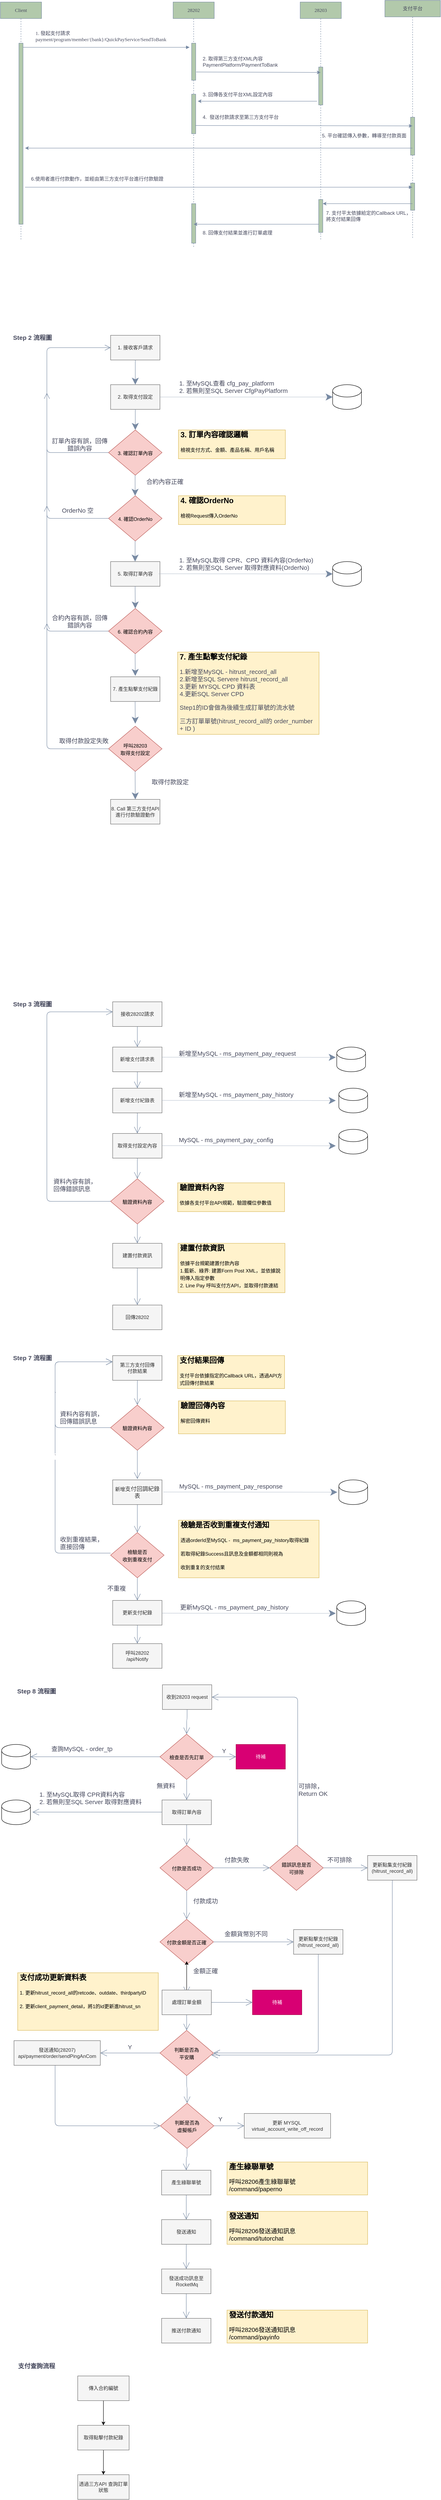 <mxfile version="20.2.7" type="device"><diagram name="Page-1" id="13e1069c-82ec-6db2-03f1-153e76fe0fe0"><mxGraphModel dx="1422" dy="762" grid="1" gridSize="10" guides="1" tooltips="1" connect="1" arrows="1" fold="1" page="1" pageScale="1" pageWidth="1169" pageHeight="827" math="0" shadow="0"><root><mxCell id="0"/><mxCell id="1" parent="0"/><mxCell id="7baba1c4bc27f4b0-2" value="28202" style="shape=umlLifeline;perimeter=lifelinePerimeter;whiteSpace=wrap;html=1;container=1;collapsible=0;recursiveResize=0;outlineConnect=0;rounded=0;shadow=0;comic=0;labelBackgroundColor=none;strokeWidth=1;fontFamily=Verdana;fontSize=12;align=center;fillColor=#B2C9AB;strokeColor=#788AA3;fontColor=#46495D;" parent="1" vertex="1"><mxGeometry x="467" y="70" width="100" height="596" as="geometry"/></mxCell><mxCell id="7baba1c4bc27f4b0-10" value="" style="html=1;points=[];perimeter=orthogonalPerimeter;rounded=0;shadow=0;comic=0;labelBackgroundColor=none;strokeWidth=1;fontFamily=Verdana;fontSize=12;align=center;fillColor=#B2C9AB;strokeColor=#788AA3;fontColor=#46495D;" parent="7baba1c4bc27f4b0-2" vertex="1"><mxGeometry x="45" y="100" width="10" height="90" as="geometry"/></mxCell><mxCell id="J6iVhQArOqbqRwW2A1_2-15" value="" style="html=1;points=[];perimeter=orthogonalPerimeter;rounded=0;shadow=0;comic=0;labelBackgroundColor=none;strokeWidth=1;fontFamily=Verdana;fontSize=12;align=center;fillColor=#B2C9AB;strokeColor=#788AA3;fontColor=#46495D;" parent="7baba1c4bc27f4b0-2" vertex="1"><mxGeometry x="45" y="224" width="10" height="96" as="geometry"/></mxCell><mxCell id="J6iVhQArOqbqRwW2A1_2-30" value="" style="html=1;points=[];perimeter=orthogonalPerimeter;rounded=0;shadow=0;comic=0;labelBackgroundColor=none;strokeWidth=1;fontFamily=Verdana;fontSize=12;align=center;fillColor=#B2C9AB;strokeColor=#788AA3;fontColor=#46495D;" parent="7baba1c4bc27f4b0-2" vertex="1"><mxGeometry x="45.0" y="490" width="10" height="96" as="geometry"/></mxCell><mxCell id="7baba1c4bc27f4b0-3" value="28203" style="shape=umlLifeline;perimeter=lifelinePerimeter;whiteSpace=wrap;html=1;container=1;collapsible=0;recursiveResize=0;outlineConnect=0;rounded=0;shadow=0;comic=0;labelBackgroundColor=none;strokeWidth=1;fontFamily=Verdana;fontSize=12;align=center;fillColor=#B2C9AB;strokeColor=#788AA3;fontColor=#46495D;" parent="1" vertex="1"><mxGeometry x="776.05" y="70" width="100" height="580" as="geometry"/></mxCell><mxCell id="7baba1c4bc27f4b0-13" value="" style="html=1;points=[];perimeter=orthogonalPerimeter;rounded=0;shadow=0;comic=0;labelBackgroundColor=none;strokeWidth=1;fontFamily=Verdana;fontSize=12;align=center;fillColor=#B2C9AB;strokeColor=#788AA3;fontColor=#46495D;" parent="7baba1c4bc27f4b0-3" vertex="1"><mxGeometry x="45" y="158" width="10" height="92" as="geometry"/></mxCell><mxCell id="J6iVhQArOqbqRwW2A1_2-28" value="" style="html=1;points=[];perimeter=orthogonalPerimeter;rounded=0;shadow=0;comic=0;labelBackgroundColor=none;strokeWidth=1;fontFamily=Verdana;fontSize=12;align=center;fillColor=#B2C9AB;strokeColor=#788AA3;fontColor=#46495D;" parent="7baba1c4bc27f4b0-3" vertex="1"><mxGeometry x="45" y="480" width="10" height="80" as="geometry"/></mxCell><mxCell id="7baba1c4bc27f4b0-4" value="支付平台" style="shape=umlLifeline;perimeter=lifelinePerimeter;whiteSpace=wrap;html=1;container=1;collapsible=0;recursiveResize=0;outlineConnect=0;rounded=0;shadow=0;comic=0;labelBackgroundColor=none;strokeWidth=1;fontFamily=Verdana;fontSize=12;align=center;fillColor=#B2C9AB;strokeColor=#788AA3;fontColor=#46495D;" parent="1" vertex="1"><mxGeometry x="982" y="66" width="135" height="580" as="geometry"/></mxCell><mxCell id="J6iVhQArOqbqRwW2A1_2-19" value="" style="html=1;points=[];perimeter=orthogonalPerimeter;rounded=0;shadow=0;comic=0;labelBackgroundColor=none;strokeWidth=1;fontFamily=Verdana;fontSize=12;align=center;fillColor=#B2C9AB;strokeColor=#788AA3;fontColor=#46495D;" parent="7baba1c4bc27f4b0-4" vertex="1"><mxGeometry x="62.5" y="284" width="10" height="92" as="geometry"/></mxCell><mxCell id="J6iVhQArOqbqRwW2A1_2-25" value="" style="html=1;points=[];perimeter=orthogonalPerimeter;rounded=0;shadow=0;comic=0;labelBackgroundColor=none;strokeWidth=1;fontFamily=Verdana;fontSize=12;align=center;fillColor=#B2C9AB;strokeColor=#788AA3;fontColor=#46495D;" parent="7baba1c4bc27f4b0-4" vertex="1"><mxGeometry x="62.5" y="444" width="10" height="66" as="geometry"/></mxCell><mxCell id="7baba1c4bc27f4b0-8" value="Client" style="shape=umlLifeline;perimeter=lifelinePerimeter;whiteSpace=wrap;html=1;container=1;collapsible=0;recursiveResize=0;outlineConnect=0;rounded=0;shadow=0;comic=0;labelBackgroundColor=none;strokeWidth=1;fontFamily=Verdana;fontSize=12;align=center;fillColor=#B2C9AB;strokeColor=#788AA3;fontColor=#46495D;" parent="1" vertex="1"><mxGeometry x="47" y="70" width="100" height="580" as="geometry"/></mxCell><mxCell id="7baba1c4bc27f4b0-9" value="" style="html=1;points=[];perimeter=orthogonalPerimeter;rounded=0;shadow=0;comic=0;labelBackgroundColor=none;strokeWidth=1;fontFamily=Verdana;fontSize=12;align=center;fillColor=#B2C9AB;strokeColor=#788AA3;fontColor=#46495D;" parent="7baba1c4bc27f4b0-8" vertex="1"><mxGeometry x="45" y="100" width="10" height="440" as="geometry"/></mxCell><mxCell id="7baba1c4bc27f4b0-11" value="&lt;div style=&quot;text-align: left;&quot;&gt;&lt;span style=&quot;background-color: initial;&quot;&gt;1. 發起支付請求&lt;/span&gt;&lt;/div&gt;payment/program/member/{bank}/QuickPayService/SendToBank" style="html=1;verticalAlign=bottom;endArrow=block;labelBackgroundColor=none;fontFamily=Verdana;fontSize=12;edgeStyle=elbowEdgeStyle;elbow=vertical;rounded=0;curved=1;strokeColor=#788AA3;fontColor=#46495D;" parent="1" source="7baba1c4bc27f4b0-9" edge="1"><mxGeometry x="-0.066" y="10" relative="1" as="geometry"><mxPoint x="267" y="190" as="sourcePoint"/><mxPoint x="507" y="180" as="targetPoint"/><Array as="points"><mxPoint x="287" y="180"/></Array><mxPoint as="offset"/></mxGeometry></mxCell><mxCell id="J6iVhQArOqbqRwW2A1_2-12" value="" style="endArrow=classic;html=1;rounded=0;curved=1;strokeColor=#788AA3;fontColor=#46495D;" parent="1" target="7baba1c4bc27f4b0-3" edge="1"><mxGeometry width="50" height="50" relative="1" as="geometry"><mxPoint x="523.447" y="240" as="sourcePoint"/><mxPoint x="800.53" y="218.68" as="targetPoint"/><Array as="points"><mxPoint x="627" y="241"/></Array></mxGeometry></mxCell><mxCell id="J6iVhQArOqbqRwW2A1_2-14" value="2. 取得第三方支付XML內容&lt;br&gt;PaymentPlatform/PaymentToBank" style="text;html=1;strokeColor=none;fillColor=none;align=left;verticalAlign=middle;whiteSpace=wrap;rounded=0;fontColor=#46495D;" parent="1" vertex="1"><mxGeometry x="537" y="200" width="270" height="30" as="geometry"/></mxCell><mxCell id="J6iVhQArOqbqRwW2A1_2-16" value="" style="endArrow=classic;html=1;rounded=0;curved=1;strokeColor=#788AA3;fontColor=#46495D;" parent="1" edge="1"><mxGeometry width="50" height="50" relative="1" as="geometry"><mxPoint x="817" y="311" as="sourcePoint"/><mxPoint x="527" y="311" as="targetPoint"/><Array as="points"><mxPoint x="667" y="311"/></Array></mxGeometry></mxCell><mxCell id="J6iVhQArOqbqRwW2A1_2-17" value="3. 回傳各支付平台XML設定內容" style="text;html=1;strokeColor=none;fillColor=none;align=left;verticalAlign=middle;whiteSpace=wrap;rounded=0;fontColor=#46495D;" parent="1" vertex="1"><mxGeometry x="537" y="280" width="270" height="30" as="geometry"/></mxCell><mxCell id="J6iVhQArOqbqRwW2A1_2-20" value="" style="endArrow=classic;html=1;rounded=0;curved=1;strokeColor=#788AA3;fontColor=#46495D;" parent="1" target="7baba1c4bc27f4b0-4" edge="1"><mxGeometry width="50" height="50" relative="1" as="geometry"><mxPoint x="520.947" y="370" as="sourcePoint"/><mxPoint x="823.05" y="371" as="targetPoint"/><Array as="points"><mxPoint x="624.5" y="371"/></Array></mxGeometry></mxCell><mxCell id="J6iVhQArOqbqRwW2A1_2-21" value="4.&amp;nbsp; 發送付款請求至第三方支付平台" style="text;html=1;strokeColor=none;fillColor=none;align=left;verticalAlign=middle;whiteSpace=wrap;rounded=0;fontColor=#46495D;" parent="1" vertex="1"><mxGeometry x="537" y="335" width="430" height="30" as="geometry"/></mxCell><mxCell id="J6iVhQArOqbqRwW2A1_2-22" value="" style="endArrow=classic;html=1;rounded=0;curved=1;strokeColor=#788AA3;fontColor=#46495D;" parent="1" source="7baba1c4bc27f4b0-4" edge="1"><mxGeometry width="50" height="50" relative="1" as="geometry"><mxPoint x="1066.05" y="425" as="sourcePoint"/><mxPoint x="107" y="425" as="targetPoint"/><Array as="points"><mxPoint x="916.05" y="425"/></Array></mxGeometry></mxCell><mxCell id="J6iVhQArOqbqRwW2A1_2-23" value="5. 平台確認傳入參數，轉導至付款頁面" style="text;html=1;strokeColor=none;fillColor=none;align=left;verticalAlign=middle;whiteSpace=wrap;rounded=0;fontColor=#46495D;" parent="1" vertex="1"><mxGeometry x="827" y="380" width="220" height="30" as="geometry"/></mxCell><mxCell id="J6iVhQArOqbqRwW2A1_2-24" value="&lt;div style=&quot;text-align: left;&quot;&gt;&lt;/div&gt;" style="html=1;verticalAlign=bottom;endArrow=block;labelBackgroundColor=none;fontFamily=Verdana;fontSize=12;edgeStyle=elbowEdgeStyle;elbow=vertical;rounded=0;curved=1;strokeColor=#788AA3;fontColor=#46495D;exitX=0;exitY=1.167;exitDx=0;exitDy=0;exitPerimeter=0;" parent="1" source="J6iVhQArOqbqRwW2A1_2-26" target="7baba1c4bc27f4b0-4" edge="1"><mxGeometry x="-0.549" y="20" relative="1" as="geometry"><mxPoint x="46" y="519.999" as="sourcePoint"/><mxPoint x="1070.55" y="520.105" as="targetPoint"/><mxPoint as="offset"/><Array as="points"><mxPoint x="107" y="520"/></Array></mxGeometry></mxCell><mxCell id="J6iVhQArOqbqRwW2A1_2-26" value="6.使用者進行付款動作，並經由第三方支付平台進行付款驗證" style="text;html=1;align=center;verticalAlign=middle;resizable=0;points=[];autosize=1;strokeColor=none;fillColor=none;rounded=0;fontColor=#46495D;" parent="1" vertex="1"><mxGeometry x="107" y="485" width="350" height="30" as="geometry"/></mxCell><mxCell id="J6iVhQArOqbqRwW2A1_2-27" value="" style="endArrow=classic;html=1;rounded=0;curved=1;strokeColor=#788AA3;fontColor=#46495D;" parent="1" source="7baba1c4bc27f4b0-4" target="J6iVhQArOqbqRwW2A1_2-28" edge="1"><mxGeometry width="50" height="50" relative="1" as="geometry"><mxPoint x="1066.05" y="560" as="sourcePoint"/><mxPoint x="776.05" y="560" as="targetPoint"/><Array as="points"><mxPoint x="916.05" y="560"/></Array></mxGeometry></mxCell><mxCell id="J6iVhQArOqbqRwW2A1_2-29" value="7. 支付平太依據給定的Callback URL，&lt;br&gt;將支付結果回傳" style="text;html=1;align=left;verticalAlign=middle;resizable=0;points=[];autosize=1;strokeColor=none;fillColor=none;rounded=0;fontColor=#46495D;" parent="1" vertex="1"><mxGeometry x="837.05" y="570" width="230" height="40" as="geometry"/></mxCell><mxCell id="J6iVhQArOqbqRwW2A1_2-31" value="" style="endArrow=classic;html=1;rounded=0;curved=1;strokeColor=#788AA3;fontColor=#46495D;" parent="1" source="J6iVhQArOqbqRwW2A1_2-28" target="7baba1c4bc27f4b0-2" edge="1"><mxGeometry width="50" height="50" relative="1" as="geometry"><mxPoint x="809.975" y="610" as="sourcePoint"/><mxPoint x="537.0" y="610" as="targetPoint"/><Array as="points"><mxPoint x="622" y="610"/></Array></mxGeometry></mxCell><mxCell id="J6iVhQArOqbqRwW2A1_2-32" value="8. 回傳支付結果並進行訂單處理" style="text;html=1;align=left;verticalAlign=middle;resizable=0;points=[];autosize=1;strokeColor=none;fillColor=none;rounded=0;fontColor=#46495D;" parent="1" vertex="1"><mxGeometry x="537" y="616" width="190" height="30" as="geometry"/></mxCell><mxCell id="J6iVhQArOqbqRwW2A1_2-33" value="1. 接收客戶請求" style="rounded=0;whiteSpace=wrap;html=1;fillColor=#f5f5f5;strokeColor=#666666;fontColor=#333333;" parent="1" vertex="1"><mxGeometry x="315" y="880" width="120" height="60" as="geometry"/></mxCell><mxCell id="J6iVhQArOqbqRwW2A1_2-34" value="&lt;font style=&quot;font-size: 15px;&quot;&gt;&lt;b&gt;Step 2 流程圖&lt;/b&gt;&lt;/font&gt;" style="text;html=1;strokeColor=none;fillColor=none;align=center;verticalAlign=middle;whiteSpace=wrap;rounded=0;fontColor=#46495D;" parent="1" vertex="1"><mxGeometry x="70" y="870" width="110" height="30" as="geometry"/></mxCell><mxCell id="J6iVhQArOqbqRwW2A1_2-37" value="2. 取得支付設定" style="rounded=0;whiteSpace=wrap;html=1;fillColor=#f5f5f5;strokeColor=#666666;fontColor=#333333;" parent="1" vertex="1"><mxGeometry x="315" y="1000" width="120" height="60" as="geometry"/></mxCell><mxCell id="J6iVhQArOqbqRwW2A1_2-38" value="" style="endArrow=classic;html=1;rounded=0;fontSize=15;fontColor=#46495D;startSize=14;endSize=14;strokeColor=#788AA3;fillColor=#B2C9AB;curved=1;exitX=0.5;exitY=1;exitDx=0;exitDy=0;entryX=0.5;entryY=0;entryDx=0;entryDy=0;" parent="1" source="J6iVhQArOqbqRwW2A1_2-33" target="J6iVhQArOqbqRwW2A1_2-37" edge="1"><mxGeometry width="50" height="50" relative="1" as="geometry"><mxPoint x="165" y="1000" as="sourcePoint"/><mxPoint x="215" y="950" as="targetPoint"/></mxGeometry></mxCell><mxCell id="J6iVhQArOqbqRwW2A1_2-39" value="" style="shape=cylinder3;whiteSpace=wrap;html=1;boundedLbl=1;backgroundOutline=1;size=15;fontSize=15;" parent="1" vertex="1"><mxGeometry x="855" y="1000" width="70" height="60" as="geometry"/></mxCell><mxCell id="J6iVhQArOqbqRwW2A1_2-40" value="" style="endArrow=classic;html=1;rounded=0;fontSize=15;fontColor=#46495D;startSize=14;endSize=14;strokeColor=#788AA3;fillColor=#B2C9AB;curved=1;exitX=1;exitY=0.5;exitDx=0;exitDy=0;dashed=1;dashPattern=1 1;entryX=0;entryY=0.5;entryDx=0;entryDy=0;entryPerimeter=0;" parent="1" source="J6iVhQArOqbqRwW2A1_2-37" target="J6iVhQArOqbqRwW2A1_2-39" edge="1"><mxGeometry width="50" height="50" relative="1" as="geometry"><mxPoint x="605" y="1070" as="sourcePoint"/><mxPoint x="545" y="1030" as="targetPoint"/></mxGeometry></mxCell><mxCell id="J6iVhQArOqbqRwW2A1_2-42" value="1. 至MySQL查看&amp;nbsp;cfg_pay_platform&lt;br&gt;2. 若無則至SQL Server&amp;nbsp;CfgPayPlatform" style="text;html=1;strokeColor=none;fillColor=none;align=left;verticalAlign=middle;whiteSpace=wrap;rounded=0;fontSize=15;fontColor=#46495D;" parent="1" vertex="1"><mxGeometry x="480" y="980" width="320" height="50" as="geometry"/></mxCell><mxCell id="J6iVhQArOqbqRwW2A1_2-45" value="" style="endArrow=classic;html=1;rounded=0;fontSize=15;fontColor=#46495D;startSize=14;endSize=14;strokeColor=#788AA3;fillColor=#B2C9AB;curved=1;entryX=0.5;entryY=0;entryDx=0;entryDy=0;exitX=0.5;exitY=1;exitDx=0;exitDy=0;" parent="1" source="J6iVhQArOqbqRwW2A1_2-37" target="J6iVhQArOqbqRwW2A1_2-46" edge="1"><mxGeometry width="50" height="50" relative="1" as="geometry"><mxPoint x="385" y="1070" as="sourcePoint"/><mxPoint x="378" y="1119" as="targetPoint"/></mxGeometry></mxCell><mxCell id="J6iVhQArOqbqRwW2A1_2-46" value="&lt;font style=&quot;font-size: 12px;&quot;&gt;3. 確認訂單內容&lt;/font&gt;" style="rhombus;whiteSpace=wrap;html=1;fontSize=15;strokeColor=#b85450;fillColor=#f8cecc;" parent="1" vertex="1"><mxGeometry x="310" y="1110" width="130" height="110" as="geometry"/></mxCell><mxCell id="J6iVhQArOqbqRwW2A1_2-53" value="" style="endArrow=open;endFill=1;endSize=12;html=1;rounded=1;fontSize=15;fontColor=#46495D;strokeColor=#788AA3;fillColor=#B2C9AB;exitX=0;exitY=0.5;exitDx=0;exitDy=0;entryX=0;entryY=0.5;entryDx=0;entryDy=0;" parent="1" source="J6iVhQArOqbqRwW2A1_2-46" target="J6iVhQArOqbqRwW2A1_2-33" edge="1"><mxGeometry width="160" relative="1" as="geometry"><mxPoint x="110" y="1150" as="sourcePoint"/><mxPoint x="270" y="1150" as="targetPoint"/><Array as="points"><mxPoint x="160" y="1165"/><mxPoint x="160" y="1030"/><mxPoint x="160" y="910"/></Array></mxGeometry></mxCell><mxCell id="J6iVhQArOqbqRwW2A1_2-54" value="訂單內容有誤，回傳錯誤內容" style="text;html=1;strokeColor=none;fillColor=none;align=center;verticalAlign=middle;whiteSpace=wrap;rounded=0;fontSize=15;fontColor=#46495D;" parent="1" vertex="1"><mxGeometry x="170" y="1130" width="140" height="30" as="geometry"/></mxCell><mxCell id="J6iVhQArOqbqRwW2A1_2-55" value="&lt;h1 style=&quot;font-size: 18px;&quot;&gt;&lt;font style=&quot;font-size: 18px;&quot;&gt;3. 訂單內容確認邏輯&lt;/font&gt;&lt;/h1&gt;&lt;p style=&quot;&quot;&gt;&lt;font style=&quot;font-size: 12px;&quot;&gt;檢視支付方式、金額、產品名稱、用戶名稱&lt;/font&gt;&lt;/p&gt;" style="text;html=1;strokeColor=#d6b656;fillColor=#fff2cc;spacing=5;spacingTop=-20;whiteSpace=wrap;overflow=hidden;rounded=0;fontSize=15;" parent="1" vertex="1"><mxGeometry x="480" y="1110" width="260" height="70" as="geometry"/></mxCell><mxCell id="J6iVhQArOqbqRwW2A1_2-56" value="" style="endArrow=classic;html=1;rounded=0;fontSize=15;fontColor=#46495D;startSize=14;endSize=14;strokeColor=#788AA3;fillColor=#B2C9AB;curved=1;entryX=0.5;entryY=0;entryDx=0;entryDy=0;exitX=0.5;exitY=1;exitDx=0;exitDy=0;" parent="1" edge="1"><mxGeometry width="50" height="50" relative="1" as="geometry"><mxPoint x="374.57" y="1220" as="sourcePoint"/><mxPoint x="374.57" y="1270" as="targetPoint"/></mxGeometry></mxCell><mxCell id="J6iVhQArOqbqRwW2A1_2-57" value="&lt;font style=&quot;font-size: 12px;&quot;&gt;4. 確認OrderNo&lt;br&gt;&lt;/font&gt;" style="rhombus;whiteSpace=wrap;html=1;fontSize=15;strokeColor=#b85450;fillColor=#f8cecc;" parent="1" vertex="1"><mxGeometry x="310" y="1270" width="130" height="110" as="geometry"/></mxCell><mxCell id="J6iVhQArOqbqRwW2A1_2-58" value="合約內容正確" style="text;html=1;strokeColor=none;fillColor=none;align=left;verticalAlign=middle;whiteSpace=wrap;rounded=0;fontSize=15;fontColor=#46495D;" parent="1" vertex="1"><mxGeometry x="400" y="1220" width="140" height="30" as="geometry"/></mxCell><mxCell id="J6iVhQArOqbqRwW2A1_2-59" value="" style="endArrow=open;endFill=1;endSize=12;html=1;rounded=1;fontSize=15;fontColor=#46495D;strokeColor=#788AA3;fillColor=#B2C9AB;exitX=0;exitY=0.5;exitDx=0;exitDy=0;" parent="1" source="J6iVhQArOqbqRwW2A1_2-57" edge="1"><mxGeometry width="160" relative="1" as="geometry"><mxPoint x="310" y="1325" as="sourcePoint"/><mxPoint x="160" y="1020" as="targetPoint"/><Array as="points"><mxPoint x="160" y="1325"/><mxPoint x="160" y="1190"/><mxPoint x="160" y="1070"/></Array></mxGeometry></mxCell><mxCell id="J6iVhQArOqbqRwW2A1_2-60" value="OrderNo 空" style="text;html=1;strokeColor=none;fillColor=none;align=center;verticalAlign=middle;whiteSpace=wrap;rounded=0;fontSize=15;fontColor=#46495D;" parent="1" vertex="1"><mxGeometry x="165" y="1290" width="140" height="30" as="geometry"/></mxCell><mxCell id="J6iVhQArOqbqRwW2A1_2-62" value="" style="endArrow=classic;html=1;rounded=0;fontSize=15;fontColor=#46495D;startSize=14;endSize=14;strokeColor=#788AA3;fillColor=#B2C9AB;curved=1;entryX=0.5;entryY=0;entryDx=0;entryDy=0;exitX=0.5;exitY=1;exitDx=0;exitDy=0;" parent="1" edge="1"><mxGeometry width="50" height="50" relative="1" as="geometry"><mxPoint x="374.57" y="1380" as="sourcePoint"/><mxPoint x="374.57" y="1430" as="targetPoint"/></mxGeometry></mxCell><mxCell id="J6iVhQArOqbqRwW2A1_2-63" value="&lt;h1 style=&quot;font-size: 18px;&quot;&gt;4. 確認OrderNo&lt;/h1&gt;&lt;p style=&quot;&quot;&gt;&lt;font style=&quot;font-size: 12px;&quot;&gt;檢視Request傳入OrderNo&lt;/font&gt;&lt;/p&gt;" style="text;html=1;strokeColor=#d6b656;fillColor=#fff2cc;spacing=5;spacingTop=-20;whiteSpace=wrap;overflow=hidden;rounded=0;fontSize=15;" parent="1" vertex="1"><mxGeometry x="480" y="1270" width="260" height="70" as="geometry"/></mxCell><mxCell id="J6iVhQArOqbqRwW2A1_2-64" value="5. 取得訂單內容" style="rounded=0;whiteSpace=wrap;html=1;fillColor=#f5f5f5;strokeColor=#666666;fontColor=#333333;" parent="1" vertex="1"><mxGeometry x="315" y="1430" width="120" height="60" as="geometry"/></mxCell><mxCell id="J6iVhQArOqbqRwW2A1_2-65" value="" style="endArrow=classic;html=1;rounded=0;fontSize=15;fontColor=#46495D;startSize=14;endSize=14;strokeColor=#788AA3;fillColor=#B2C9AB;curved=1;exitX=1;exitY=0.5;exitDx=0;exitDy=0;dashed=1;dashPattern=1 1;entryX=0;entryY=0.5;entryDx=0;entryDy=0;entryPerimeter=0;" parent="1" target="J6iVhQArOqbqRwW2A1_2-66" edge="1"><mxGeometry width="50" height="50" relative="1" as="geometry"><mxPoint x="432.48" y="1459.57" as="sourcePoint"/><mxPoint x="787.53" y="1459.57" as="targetPoint"/></mxGeometry></mxCell><mxCell id="J6iVhQArOqbqRwW2A1_2-66" value="" style="shape=cylinder3;whiteSpace=wrap;html=1;boundedLbl=1;backgroundOutline=1;size=15;fontSize=15;" parent="1" vertex="1"><mxGeometry x="855" y="1430" width="70" height="60" as="geometry"/></mxCell><mxCell id="J6iVhQArOqbqRwW2A1_2-67" value="1. 至MySQL取得 CPR、CPD 資料內容(OrderNo)&lt;br&gt;2. 若無則至SQL Server 取得對應資料(OrderNo)" style="text;html=1;strokeColor=none;fillColor=none;align=left;verticalAlign=middle;whiteSpace=wrap;rounded=0;fontSize=15;fontColor=#46495D;" parent="1" vertex="1"><mxGeometry x="480" y="1410" width="350" height="50" as="geometry"/></mxCell><mxCell id="J6iVhQArOqbqRwW2A1_2-68" value="&lt;font style=&quot;font-size: 12px;&quot;&gt;6. 確認合約內容&lt;/font&gt;" style="rhombus;whiteSpace=wrap;html=1;fontSize=15;strokeColor=#b85450;fillColor=#f8cecc;" parent="1" vertex="1"><mxGeometry x="310" y="1544" width="130" height="110" as="geometry"/></mxCell><mxCell id="J6iVhQArOqbqRwW2A1_2-69" value="" style="endArrow=classic;html=1;rounded=0;fontSize=15;fontColor=#46495D;startSize=14;endSize=14;strokeColor=#788AA3;fillColor=#B2C9AB;curved=1;entryX=0.5;entryY=0;entryDx=0;entryDy=0;exitX=0.5;exitY=1;exitDx=0;exitDy=0;" parent="1" target="J6iVhQArOqbqRwW2A1_2-68" edge="1"><mxGeometry width="50" height="50" relative="1" as="geometry"><mxPoint x="374.57" y="1490" as="sourcePoint"/><mxPoint x="374.57" y="1540" as="targetPoint"/></mxGeometry></mxCell><mxCell id="J6iVhQArOqbqRwW2A1_2-70" value="" style="endArrow=open;endFill=1;endSize=12;html=1;rounded=1;fontSize=15;fontColor=#46495D;strokeColor=#788AA3;fillColor=#B2C9AB;exitX=0;exitY=0.5;exitDx=0;exitDy=0;" parent="1" edge="1"><mxGeometry width="160" relative="1" as="geometry"><mxPoint x="310" y="1599" as="sourcePoint"/><mxPoint x="160" y="1294" as="targetPoint"/><Array as="points"><mxPoint x="160" y="1599"/><mxPoint x="160" y="1464"/><mxPoint x="160" y="1344"/></Array></mxGeometry></mxCell><mxCell id="J6iVhQArOqbqRwW2A1_2-71" value="合約內容有誤，回傳錯誤內容" style="text;html=1;strokeColor=none;fillColor=none;align=center;verticalAlign=middle;whiteSpace=wrap;rounded=0;fontSize=15;fontColor=#46495D;" parent="1" vertex="1"><mxGeometry x="170" y="1560" width="140" height="30" as="geometry"/></mxCell><mxCell id="J6iVhQArOqbqRwW2A1_2-72" value="&lt;h1 style=&quot;font-size: 18px;&quot;&gt;7. 產生點擊支付紀錄&lt;/h1&gt;&lt;p style=&quot;&quot;&gt;&lt;span style=&quot;color: rgb(70, 73, 93);&quot;&gt;1.新增至MySQL -&amp;nbsp;hitrust_record_all&lt;/span&gt;&lt;br style=&quot;color: rgb(70, 73, 93);&quot;&gt;&lt;span style=&quot;color: rgb(70, 73, 93);&quot;&gt;2.新增至SQL Servere&amp;nbsp;hitrust_record_all&lt;/span&gt;&lt;br style=&quot;color: rgb(70, 73, 93);&quot;&gt;&lt;span style=&quot;color: rgb(70, 73, 93);&quot;&gt;3.更新 MYSQL CPD 資料表&lt;/span&gt;&lt;br style=&quot;color: rgb(70, 73, 93);&quot;&gt;&lt;span style=&quot;color: rgb(70, 73, 93);&quot;&gt;4.更新SQL Server CPD&lt;/span&gt;&lt;br&gt;&lt;/p&gt;&lt;p style=&quot;&quot;&gt;&lt;span style=&quot;color: rgb(70, 73, 93);&quot;&gt;Step1的ID會做為後續生成訂單號的流水號&lt;/span&gt;&lt;/p&gt;&lt;p style=&quot;&quot;&gt;&lt;/p&gt;&lt;font color=&quot;#46495d&quot;&gt;三方訂單單號(hitrust_record_all的 order_number + ID )&lt;/font&gt;" style="text;html=1;strokeColor=#d6b656;fillColor=#fff2cc;spacing=5;spacingTop=-20;whiteSpace=wrap;overflow=hidden;rounded=0;fontSize=15;" parent="1" vertex="1"><mxGeometry x="477.98" y="1650" width="343.97" height="200" as="geometry"/></mxCell><mxCell id="J6iVhQArOqbqRwW2A1_2-73" value="" style="endArrow=classic;html=1;rounded=0;fontSize=15;fontColor=#46495D;startSize=14;endSize=14;strokeColor=#788AA3;fillColor=#B2C9AB;curved=1;entryX=0.5;entryY=0;entryDx=0;entryDy=0;exitX=0.5;exitY=1;exitDx=0;exitDy=0;" parent="1" edge="1"><mxGeometry width="50" height="50" relative="1" as="geometry"><mxPoint x="374.57" y="1654" as="sourcePoint"/><mxPoint x="375" y="1708" as="targetPoint"/></mxGeometry></mxCell><mxCell id="J6iVhQArOqbqRwW2A1_2-74" value="7. 產生點擊支付紀錄" style="rounded=0;whiteSpace=wrap;html=1;fillColor=#f5f5f5;strokeColor=#666666;fontColor=#333333;" parent="1" vertex="1"><mxGeometry x="315" y="1710" width="120" height="60" as="geometry"/></mxCell><mxCell id="J6iVhQArOqbqRwW2A1_2-82" value="&lt;span style=&quot;font-size: 12px;&quot;&gt;呼叫28203 &lt;br&gt;取得支付設定&lt;/span&gt;" style="rhombus;whiteSpace=wrap;html=1;fontSize=15;strokeColor=#b85450;fillColor=#f8cecc;" parent="1" vertex="1"><mxGeometry x="310" y="1830" width="130" height="110" as="geometry"/></mxCell><mxCell id="J6iVhQArOqbqRwW2A1_2-84" value="" style="endArrow=classic;html=1;rounded=0;fontSize=15;fontColor=#46495D;startSize=14;endSize=14;strokeColor=#788AA3;fillColor=#B2C9AB;curved=1;entryX=0.5;entryY=0;entryDx=0;entryDy=0;exitX=0.5;exitY=1;exitDx=0;exitDy=0;" parent="1" edge="1"><mxGeometry width="50" height="50" relative="1" as="geometry"><mxPoint x="374.57" y="1770" as="sourcePoint"/><mxPoint x="375" y="1824" as="targetPoint"/></mxGeometry></mxCell><mxCell id="J6iVhQArOqbqRwW2A1_2-85" value="" style="endArrow=open;endFill=1;endSize=12;html=1;rounded=1;fontSize=15;fontColor=#46495D;strokeColor=#788AA3;fillColor=#B2C9AB;exitX=0;exitY=0.5;exitDx=0;exitDy=0;" parent="1" edge="1"><mxGeometry width="160" relative="1" as="geometry"><mxPoint x="310" y="1885" as="sourcePoint"/><mxPoint x="160" y="1580" as="targetPoint"/><Array as="points"><mxPoint x="160" y="1885"/><mxPoint x="160" y="1750"/><mxPoint x="160" y="1630"/></Array></mxGeometry></mxCell><mxCell id="J6iVhQArOqbqRwW2A1_2-86" value="取得付款設定失敗" style="text;html=1;strokeColor=none;fillColor=none;align=center;verticalAlign=middle;whiteSpace=wrap;rounded=0;fontSize=15;fontColor=#46495D;" parent="1" vertex="1"><mxGeometry x="180" y="1850" width="140" height="30" as="geometry"/></mxCell><mxCell id="J6iVhQArOqbqRwW2A1_2-87" value="8. Call 第三方支付API&lt;br&gt;進行付款驗證動作" style="rounded=0;whiteSpace=wrap;html=1;fillColor=#f5f5f5;strokeColor=#666666;fontColor=#333333;" parent="1" vertex="1"><mxGeometry x="315" y="2008" width="120" height="60" as="geometry"/></mxCell><mxCell id="J6iVhQArOqbqRwW2A1_2-88" value="" style="endArrow=classic;html=1;rounded=0;fontSize=15;fontColor=#46495D;startSize=14;endSize=14;strokeColor=#788AA3;fillColor=#B2C9AB;curved=1;entryX=0.5;entryY=0;entryDx=0;entryDy=0;exitX=0.5;exitY=1;exitDx=0;exitDy=0;" parent="1" target="J6iVhQArOqbqRwW2A1_2-87" edge="1"><mxGeometry width="50" height="50" relative="1" as="geometry"><mxPoint x="374.57" y="1940" as="sourcePoint"/><mxPoint x="375" y="1994" as="targetPoint"/></mxGeometry></mxCell><mxCell id="J6iVhQArOqbqRwW2A1_2-89" value="取得付款設定" style="text;html=1;strokeColor=none;fillColor=none;align=center;verticalAlign=middle;whiteSpace=wrap;rounded=0;fontSize=15;fontColor=#46495D;" parent="1" vertex="1"><mxGeometry x="390" y="1950" width="140" height="30" as="geometry"/></mxCell><mxCell id="J6iVhQArOqbqRwW2A1_2-104" style="edgeStyle=orthogonalEdgeStyle;rounded=1;orthogonalLoop=1;jettySize=auto;html=1;entryX=0.5;entryY=0;entryDx=0;entryDy=0;fontSize=12;fontColor=#46495D;endArrow=open;startSize=14;endSize=14;strokeColor=#788AA3;fillColor=#B2C9AB;" parent="1" source="J6iVhQArOqbqRwW2A1_2-90" target="J6iVhQArOqbqRwW2A1_2-94" edge="1"><mxGeometry relative="1" as="geometry"/></mxCell><mxCell id="J6iVhQArOqbqRwW2A1_2-90" value="接收28202請求" style="rounded=0;whiteSpace=wrap;html=1;fillColor=#f5f5f5;strokeColor=#666666;fontColor=#333333;" parent="1" vertex="1"><mxGeometry x="320" y="2500" width="120" height="60" as="geometry"/></mxCell><mxCell id="J6iVhQArOqbqRwW2A1_2-91" value="&lt;font style=&quot;font-size: 15px;&quot;&gt;&lt;b&gt;Step 3 流程圖&lt;/b&gt;&lt;/font&gt;" style="text;html=1;strokeColor=none;fillColor=none;align=center;verticalAlign=middle;whiteSpace=wrap;rounded=0;fontColor=#46495D;" parent="1" vertex="1"><mxGeometry x="70" y="2490" width="110" height="30" as="geometry"/></mxCell><mxCell id="J6iVhQArOqbqRwW2A1_2-103" style="edgeStyle=orthogonalEdgeStyle;rounded=1;orthogonalLoop=1;jettySize=auto;html=1;exitX=0.5;exitY=1;exitDx=0;exitDy=0;entryX=0.5;entryY=0;entryDx=0;entryDy=0;fontSize=12;fontColor=#46495D;endArrow=open;startSize=14;endSize=14;strokeColor=#788AA3;fillColor=#B2C9AB;" parent="1" source="J6iVhQArOqbqRwW2A1_2-94" target="J6iVhQArOqbqRwW2A1_2-98" edge="1"><mxGeometry relative="1" as="geometry"/></mxCell><mxCell id="J6iVhQArOqbqRwW2A1_2-94" value="&lt;font style=&quot;font-size: 12px;&quot;&gt;新增&lt;span style=&quot;font-family: Arial, sans-serif; text-align: start; background-color: rgb(255, 255, 255);&quot;&gt;支付請求表&lt;/span&gt;&lt;/font&gt;" style="rounded=0;whiteSpace=wrap;html=1;fillColor=#f5f5f5;strokeColor=#666666;fontColor=#333333;" parent="1" vertex="1"><mxGeometry x="320" y="2610" width="120" height="60" as="geometry"/></mxCell><mxCell id="J6iVhQArOqbqRwW2A1_2-95" value="" style="endArrow=classic;html=1;rounded=0;fontSize=15;fontColor=#46495D;startSize=14;endSize=14;strokeColor=#788AA3;fillColor=#B2C9AB;curved=1;exitX=1;exitY=0.5;exitDx=0;exitDy=0;dashed=1;dashPattern=1 1;entryX=0;entryY=0.5;entryDx=0;entryDy=0;entryPerimeter=0;" parent="1" edge="1"><mxGeometry width="50" height="50" relative="1" as="geometry"><mxPoint x="440" y="2634.57" as="sourcePoint"/><mxPoint x="862.52" y="2635" as="targetPoint"/></mxGeometry></mxCell><mxCell id="J6iVhQArOqbqRwW2A1_2-96" value="" style="shape=cylinder3;whiteSpace=wrap;html=1;boundedLbl=1;backgroundOutline=1;size=15;fontSize=15;" parent="1" vertex="1"><mxGeometry x="865" y="2610" width="70" height="60" as="geometry"/></mxCell><mxCell id="J6iVhQArOqbqRwW2A1_2-97" value="新增至MySQL - ms_payment_pay_request" style="text;html=1;strokeColor=none;fillColor=none;align=left;verticalAlign=middle;whiteSpace=wrap;rounded=0;fontSize=15;fontColor=#46495D;" parent="1" vertex="1"><mxGeometry x="479.05" y="2610" width="350" height="30" as="geometry"/></mxCell><mxCell id="J6iVhQArOqbqRwW2A1_2-122" style="edgeStyle=orthogonalEdgeStyle;rounded=1;orthogonalLoop=1;jettySize=auto;html=1;entryX=0.5;entryY=0;entryDx=0;entryDy=0;fontSize=12;fontColor=#46495D;endArrow=open;startSize=14;endSize=14;strokeColor=#788AA3;fillColor=#B2C9AB;" parent="1" source="J6iVhQArOqbqRwW2A1_2-98" target="J6iVhQArOqbqRwW2A1_2-121" edge="1"><mxGeometry relative="1" as="geometry"/></mxCell><mxCell id="J6iVhQArOqbqRwW2A1_2-98" value="&lt;font style=&quot;font-size: 12px;&quot;&gt;新增&lt;span style=&quot;font-family: Arial, sans-serif; text-align: start; background-color: rgb(255, 255, 255);&quot;&gt;支付紀錄表&lt;/span&gt;&lt;/font&gt;" style="rounded=0;whiteSpace=wrap;html=1;fillColor=#f5f5f5;strokeColor=#666666;fontColor=#333333;" parent="1" vertex="1"><mxGeometry x="320" y="2710" width="120" height="60" as="geometry"/></mxCell><mxCell id="J6iVhQArOqbqRwW2A1_2-105" value="" style="endArrow=classic;html=1;rounded=0;fontSize=15;fontColor=#46495D;startSize=14;endSize=14;strokeColor=#788AA3;fillColor=#B2C9AB;curved=1;exitX=1;exitY=0.5;exitDx=0;exitDy=0;dashed=1;dashPattern=1 1;entryX=0;entryY=0.5;entryDx=0;entryDy=0;entryPerimeter=0;" parent="1" edge="1"><mxGeometry width="50" height="50" relative="1" as="geometry"><mxPoint x="440" y="2739.57" as="sourcePoint"/><mxPoint x="862.52" y="2740" as="targetPoint"/></mxGeometry></mxCell><mxCell id="J6iVhQArOqbqRwW2A1_2-106" value="" style="shape=cylinder3;whiteSpace=wrap;html=1;boundedLbl=1;backgroundOutline=1;size=15;fontSize=15;" parent="1" vertex="1"><mxGeometry x="870.05" y="2710" width="70" height="60" as="geometry"/></mxCell><mxCell id="J6iVhQArOqbqRwW2A1_2-107" value="新增至MySQL - ms_payment_pay_history" style="text;html=1;strokeColor=none;fillColor=none;align=left;verticalAlign=middle;whiteSpace=wrap;rounded=0;fontSize=15;fontColor=#46495D;" parent="1" vertex="1"><mxGeometry x="479.05" y="2710" width="350" height="30" as="geometry"/></mxCell><mxCell id="J6iVhQArOqbqRwW2A1_2-110" style="edgeStyle=orthogonalEdgeStyle;rounded=1;orthogonalLoop=1;jettySize=auto;html=1;exitX=0;exitY=0.5;exitDx=0;exitDy=0;entryX=0.003;entryY=0.407;entryDx=0;entryDy=0;entryPerimeter=0;fontSize=12;fontColor=#46495D;endArrow=open;startSize=14;endSize=14;strokeColor=#788AA3;fillColor=#B2C9AB;" parent="1" source="J6iVhQArOqbqRwW2A1_2-108" target="J6iVhQArOqbqRwW2A1_2-90" edge="1"><mxGeometry relative="1" as="geometry"><Array as="points"><mxPoint x="160" y="2985"/><mxPoint x="160" y="2524"/></Array></mxGeometry></mxCell><mxCell id="J6iVhQArOqbqRwW2A1_2-116" style="edgeStyle=orthogonalEdgeStyle;rounded=1;orthogonalLoop=1;jettySize=auto;html=1;fontSize=12;fontColor=#46495D;endArrow=open;startSize=14;endSize=14;strokeColor=#788AA3;fillColor=#B2C9AB;" parent="1" source="J6iVhQArOqbqRwW2A1_2-108" target="J6iVhQArOqbqRwW2A1_2-114" edge="1"><mxGeometry relative="1" as="geometry"/></mxCell><mxCell id="J6iVhQArOqbqRwW2A1_2-108" value="&lt;span style=&quot;font-size: 12px;&quot;&gt;驗證資料內容&lt;/span&gt;" style="rhombus;whiteSpace=wrap;html=1;fontSize=15;strokeColor=#b85450;fillColor=#f8cecc;" parent="1" vertex="1"><mxGeometry x="314.95" y="2930" width="130" height="110" as="geometry"/></mxCell><mxCell id="J6iVhQArOqbqRwW2A1_2-111" value="&lt;h1 style=&quot;font-size: 18px;&quot;&gt;驗證資料內容&lt;/h1&gt;&lt;p style=&quot;&quot;&gt;&lt;span style=&quot;font-size: 12px;&quot;&gt;依據各支付平台API規範，驗證欄位參數值&lt;/span&gt;&lt;/p&gt;" style="text;html=1;strokeColor=#d6b656;fillColor=#fff2cc;spacing=5;spacingTop=-20;whiteSpace=wrap;overflow=hidden;rounded=0;fontSize=15;" parent="1" vertex="1"><mxGeometry x="478.05" y="2940" width="260" height="70" as="geometry"/></mxCell><mxCell id="J6iVhQArOqbqRwW2A1_2-112" value="資料內容有誤，&lt;br&gt;回傳錯誤訊息" style="text;html=1;strokeColor=none;fillColor=none;align=left;verticalAlign=middle;whiteSpace=wrap;rounded=0;fontSize=15;fontColor=#46495D;" parent="1" vertex="1"><mxGeometry x="174" y="2930" width="140" height="30" as="geometry"/></mxCell><mxCell id="J6iVhQArOqbqRwW2A1_2-120" style="edgeStyle=orthogonalEdgeStyle;rounded=1;orthogonalLoop=1;jettySize=auto;html=1;entryX=0.5;entryY=0;entryDx=0;entryDy=0;fontSize=12;fontColor=#46495D;endArrow=open;startSize=14;endSize=14;strokeColor=#788AA3;fillColor=#B2C9AB;" parent="1" source="J6iVhQArOqbqRwW2A1_2-114" target="J6iVhQArOqbqRwW2A1_2-119" edge="1"><mxGeometry relative="1" as="geometry"/></mxCell><mxCell id="J6iVhQArOqbqRwW2A1_2-114" value="建置付款資訊" style="rounded=0;whiteSpace=wrap;html=1;fillColor=#f5f5f5;strokeColor=#666666;fontColor=#333333;" parent="1" vertex="1"><mxGeometry x="319.95" y="3087" width="120" height="60" as="geometry"/></mxCell><mxCell id="J6iVhQArOqbqRwW2A1_2-117" value="&lt;h1 style=&quot;font-size: 18px;&quot;&gt;建置付款資訊&lt;/h1&gt;&lt;p style=&quot;&quot;&gt;&lt;span style=&quot;font-size: 12px;&quot;&gt;依據平台規範建置付款內容&lt;br&gt;1.藍新、綠界: 建置Form Post XML，並依據說明傳入指定參數&lt;br&gt;2. Line Pay 呼叫支付方API，並取得付款連結&lt;/span&gt;&lt;/p&gt;" style="text;html=1;strokeColor=#d6b656;fillColor=#fff2cc;spacing=5;spacingTop=-20;whiteSpace=wrap;overflow=hidden;rounded=0;fontSize=15;" parent="1" vertex="1"><mxGeometry x="479" y="3087" width="260" height="120" as="geometry"/></mxCell><mxCell id="J6iVhQArOqbqRwW2A1_2-119" value="回傳28202" style="rounded=0;whiteSpace=wrap;html=1;fillColor=#f5f5f5;strokeColor=#666666;fontColor=#333333;" parent="1" vertex="1"><mxGeometry x="319.95" y="3237" width="120" height="60" as="geometry"/></mxCell><mxCell id="J6iVhQArOqbqRwW2A1_2-123" style="edgeStyle=orthogonalEdgeStyle;rounded=1;orthogonalLoop=1;jettySize=auto;html=1;fontSize=12;fontColor=#46495D;endArrow=open;startSize=14;endSize=14;strokeColor=#788AA3;fillColor=#B2C9AB;" parent="1" source="J6iVhQArOqbqRwW2A1_2-121" target="J6iVhQArOqbqRwW2A1_2-108" edge="1"><mxGeometry relative="1" as="geometry"/></mxCell><mxCell id="J6iVhQArOqbqRwW2A1_2-121" value="取得支付設定內容" style="rounded=0;whiteSpace=wrap;html=1;fillColor=#f5f5f5;strokeColor=#666666;fontColor=#333333;" parent="1" vertex="1"><mxGeometry x="320" y="2820" width="120" height="60" as="geometry"/></mxCell><mxCell id="J6iVhQArOqbqRwW2A1_2-124" value="" style="endArrow=classic;html=1;rounded=0;fontSize=15;fontColor=#46495D;startSize=14;endSize=14;strokeColor=#788AA3;fillColor=#B2C9AB;curved=1;exitX=1;exitY=0.5;exitDx=0;exitDy=0;dashed=1;dashPattern=1 1;entryX=0;entryY=0.5;entryDx=0;entryDy=0;entryPerimeter=0;" parent="1" edge="1"><mxGeometry width="50" height="50" relative="1" as="geometry"><mxPoint x="440" y="2849.57" as="sourcePoint"/><mxPoint x="862.52" y="2850" as="targetPoint"/></mxGeometry></mxCell><mxCell id="J6iVhQArOqbqRwW2A1_2-125" value="" style="shape=cylinder3;whiteSpace=wrap;html=1;boundedLbl=1;backgroundOutline=1;size=15;fontSize=15;" parent="1" vertex="1"><mxGeometry x="870.05" y="2810" width="70" height="60" as="geometry"/></mxCell><mxCell id="J6iVhQArOqbqRwW2A1_2-126" value="MySQL - ms_payment_pay_config" style="text;html=1;strokeColor=none;fillColor=none;align=left;verticalAlign=middle;whiteSpace=wrap;rounded=0;fontSize=15;fontColor=#46495D;" parent="1" vertex="1"><mxGeometry x="479.05" y="2820" width="350" height="30" as="geometry"/></mxCell><mxCell id="J6iVhQArOqbqRwW2A1_2-133" style="edgeStyle=orthogonalEdgeStyle;rounded=1;orthogonalLoop=1;jettySize=auto;html=1;entryX=0.5;entryY=0;entryDx=0;entryDy=0;fontSize=12;fontColor=#46495D;endArrow=open;startSize=14;endSize=14;strokeColor=#788AA3;fillColor=#B2C9AB;" parent="1" source="J6iVhQArOqbqRwW2A1_2-129" edge="1"><mxGeometry relative="1" as="geometry"><mxPoint x="380" y="3480" as="targetPoint"/></mxGeometry></mxCell><mxCell id="J6iVhQArOqbqRwW2A1_2-129" value="第三方支付回傳&lt;br&gt;付款結果" style="rounded=0;whiteSpace=wrap;html=1;fillColor=#f5f5f5;strokeColor=#666666;fontColor=#333333;" parent="1" vertex="1"><mxGeometry x="319.95" y="3360" width="120" height="60" as="geometry"/></mxCell><mxCell id="J6iVhQArOqbqRwW2A1_2-130" value="&lt;font style=&quot;font-size: 15px;&quot;&gt;&lt;b&gt;Step 7 流程圖&lt;/b&gt;&lt;/font&gt;" style="text;html=1;strokeColor=none;fillColor=none;align=center;verticalAlign=middle;whiteSpace=wrap;rounded=0;fontColor=#46495D;" parent="1" vertex="1"><mxGeometry x="69.95" y="3350" width="110" height="30" as="geometry"/></mxCell><mxCell id="J6iVhQArOqbqRwW2A1_2-131" value="&lt;h1 style=&quot;font-size: 18px;&quot;&gt;支付結果回傳&lt;/h1&gt;&lt;p style=&quot;&quot;&gt;&lt;span style=&quot;font-size: 12px;&quot;&gt;支付平台依據指定的Callback URL，透過API方式回傳付款結果&lt;/span&gt;&lt;/p&gt;" style="text;html=1;strokeColor=#d6b656;fillColor=#fff2cc;spacing=5;spacingTop=-20;whiteSpace=wrap;overflow=hidden;rounded=0;fontSize=15;" parent="1" vertex="1"><mxGeometry x="478.05" y="3360" width="260" height="80" as="geometry"/></mxCell><mxCell id="J6iVhQArOqbqRwW2A1_2-134" value="&lt;h1 style=&quot;font-size: 18px;&quot;&gt;驗證回傳內容&lt;/h1&gt;&lt;p style=&quot;&quot;&gt;&lt;span style=&quot;font-size: 12px;&quot;&gt;解密回傳資料&lt;/span&gt;&lt;/p&gt;" style="text;html=1;strokeColor=#d6b656;fillColor=#fff2cc;spacing=5;spacingTop=-20;whiteSpace=wrap;overflow=hidden;rounded=0;fontSize=15;" parent="1" vertex="1"><mxGeometry x="480" y="3470" width="260" height="80" as="geometry"/></mxCell><mxCell id="J6iVhQArOqbqRwW2A1_2-137" value="`" style="edgeStyle=orthogonalEdgeStyle;rounded=1;orthogonalLoop=1;jettySize=auto;html=1;entryX=0;entryY=0.25;entryDx=0;entryDy=0;fontSize=12;fontColor=#46495D;endArrow=open;startSize=14;endSize=14;strokeColor=#788AA3;fillColor=#B2C9AB;exitX=0;exitY=0.5;exitDx=0;exitDy=0;" parent="1" source="J6iVhQArOqbqRwW2A1_2-135" target="J6iVhQArOqbqRwW2A1_2-129" edge="1"><mxGeometry relative="1" as="geometry"><Array as="points"><mxPoint x="180" y="3535"/><mxPoint x="180" y="3375"/></Array></mxGeometry></mxCell><mxCell id="J6iVhQArOqbqRwW2A1_2-141" style="edgeStyle=orthogonalEdgeStyle;rounded=1;orthogonalLoop=1;jettySize=auto;html=1;fontSize=12;fontColor=#46495D;endArrow=open;startSize=14;endSize=14;strokeColor=#788AA3;fillColor=#B2C9AB;" parent="1" source="J6iVhQArOqbqRwW2A1_2-135" edge="1"><mxGeometry relative="1" as="geometry"><mxPoint x="380" y="3660" as="targetPoint"/></mxGeometry></mxCell><mxCell id="J6iVhQArOqbqRwW2A1_2-135" value="&lt;span style=&quot;font-size: 12px;&quot;&gt;驗證資料內容&lt;/span&gt;" style="rhombus;whiteSpace=wrap;html=1;fontSize=15;strokeColor=#b85450;fillColor=#f8cecc;" parent="1" vertex="1"><mxGeometry x="315" y="3480" width="130" height="110" as="geometry"/></mxCell><mxCell id="J6iVhQArOqbqRwW2A1_2-139" value="資料內容有誤，&lt;br&gt;回傳錯誤訊息" style="text;html=1;strokeColor=none;fillColor=none;align=left;verticalAlign=middle;whiteSpace=wrap;rounded=0;fontSize=15;fontColor=#46495D;" parent="1" vertex="1"><mxGeometry x="190" y="3495" width="140" height="30" as="geometry"/></mxCell><mxCell id="J6iVhQArOqbqRwW2A1_2-147" style="edgeStyle=orthogonalEdgeStyle;rounded=1;orthogonalLoop=1;jettySize=auto;html=1;entryX=0.5;entryY=0;entryDx=0;entryDy=0;fontSize=12;fontColor=#46495D;endArrow=open;startSize=14;endSize=14;strokeColor=#788AA3;fillColor=#B2C9AB;" parent="1" source="J6iVhQArOqbqRwW2A1_2-140" target="J6iVhQArOqbqRwW2A1_2-146" edge="1"><mxGeometry relative="1" as="geometry"/></mxCell><mxCell id="J6iVhQArOqbqRwW2A1_2-140" value="新增&lt;span style=&quot;font-family: Arial, sans-serif; font-size: 14px; text-align: start; background-color: rgb(255, 255, 255);&quot;&gt;支付回調紀錄表&lt;/span&gt;" style="rounded=0;whiteSpace=wrap;html=1;fillColor=#f5f5f5;strokeColor=#666666;fontColor=#333333;" parent="1" vertex="1"><mxGeometry x="320" y="3662" width="120" height="60" as="geometry"/></mxCell><mxCell id="J6iVhQArOqbqRwW2A1_2-143" value="" style="endArrow=classic;html=1;rounded=0;fontSize=15;fontColor=#46495D;startSize=14;endSize=14;strokeColor=#788AA3;fillColor=#B2C9AB;curved=1;exitX=1;exitY=0.5;exitDx=0;exitDy=0;dashed=1;dashPattern=1 1;entryX=0;entryY=0.5;entryDx=0;entryDy=0;entryPerimeter=0;" parent="1" edge="1"><mxGeometry width="50" height="50" relative="1" as="geometry"><mxPoint x="443.74" y="3691.47" as="sourcePoint"/><mxPoint x="866.26" y="3691.9" as="targetPoint"/></mxGeometry></mxCell><mxCell id="J6iVhQArOqbqRwW2A1_2-144" value="" style="shape=cylinder3;whiteSpace=wrap;html=1;boundedLbl=1;backgroundOutline=1;size=15;fontSize=15;" parent="1" vertex="1"><mxGeometry x="870.05" y="3662" width="70" height="60" as="geometry"/></mxCell><mxCell id="J6iVhQArOqbqRwW2A1_2-145" value="MySQL - ms_payment_pay_response" style="text;html=1;strokeColor=none;fillColor=none;align=left;verticalAlign=middle;whiteSpace=wrap;rounded=0;fontSize=15;fontColor=#46495D;" parent="1" vertex="1"><mxGeometry x="480" y="3662" width="350" height="30" as="geometry"/></mxCell><mxCell id="J6iVhQArOqbqRwW2A1_2-156" style="edgeStyle=orthogonalEdgeStyle;rounded=1;orthogonalLoop=1;jettySize=auto;html=1;fontSize=12;fontColor=#46495D;endArrow=open;startSize=14;endSize=14;strokeColor=#788AA3;fillColor=#B2C9AB;" parent="1" source="J6iVhQArOqbqRwW2A1_2-146" target="J6iVhQArOqbqRwW2A1_2-155" edge="1"><mxGeometry relative="1" as="geometry"/></mxCell><mxCell id="J6iVhQArOqbqRwW2A1_2-146" value="&lt;span style=&quot;font-size: 12px;&quot;&gt;檢驗是否&lt;br&gt;收到重複支付&lt;/span&gt;" style="rhombus;whiteSpace=wrap;html=1;fontSize=15;strokeColor=#b85450;fillColor=#f8cecc;" parent="1" vertex="1"><mxGeometry x="315" y="3790" width="130" height="110" as="geometry"/></mxCell><mxCell id="J6iVhQArOqbqRwW2A1_2-151" value="&lt;h1 style=&quot;font-size: 18px;&quot;&gt;檢驗是否收到重複支付通知&lt;/h1&gt;&lt;p style=&quot;&quot;&gt;&lt;span style=&quot;font-size: 12px;&quot;&gt;透過orderId至MySQL -&amp;nbsp; ms_payment_pay_history取得紀錄&lt;/span&gt;&lt;/p&gt;&lt;p style=&quot;&quot;&gt;&lt;span style=&quot;font-size: 12px;&quot;&gt;若取得紀錄Success且訊息及金額都相同則視為&lt;/span&gt;&lt;/p&gt;&lt;span style=&quot;font-size: 12px;&quot;&gt;收到重复的支付结果&lt;/span&gt;" style="text;html=1;strokeColor=#d6b656;fillColor=#fff2cc;spacing=5;spacingTop=-20;whiteSpace=wrap;overflow=hidden;rounded=0;fontSize=15;" parent="1" vertex="1"><mxGeometry x="480" y="3760" width="341.95" height="140" as="geometry"/></mxCell><mxCell id="J6iVhQArOqbqRwW2A1_2-152" value="`" style="edgeStyle=orthogonalEdgeStyle;rounded=1;orthogonalLoop=1;jettySize=auto;html=1;entryX=0;entryY=0.25;entryDx=0;entryDy=0;fontSize=12;fontColor=#46495D;endArrow=open;startSize=14;endSize=14;strokeColor=#788AA3;fillColor=#B2C9AB;exitX=0;exitY=0.5;exitDx=0;exitDy=0;" parent="1" target="J6iVhQArOqbqRwW2A1_2-129" edge="1"><mxGeometry relative="1" as="geometry"><mxPoint x="315" y="3840" as="sourcePoint"/><mxPoint x="319.95" y="3680" as="targetPoint"/><Array as="points"><mxPoint x="180" y="3840"/><mxPoint x="180" y="3375"/></Array></mxGeometry></mxCell><mxCell id="J6iVhQArOqbqRwW2A1_2-153" value="收到重複結果，&lt;br&gt;直接回傳" style="text;html=1;strokeColor=none;fillColor=none;align=left;verticalAlign=middle;whiteSpace=wrap;rounded=0;fontSize=15;fontColor=#46495D;" parent="1" vertex="1"><mxGeometry x="190" y="3800" width="140" height="30" as="geometry"/></mxCell><mxCell id="J6iVhQArOqbqRwW2A1_2-164" style="edgeStyle=orthogonalEdgeStyle;rounded=1;orthogonalLoop=1;jettySize=auto;html=1;fontSize=12;fontColor=#46495D;endArrow=open;startSize=14;endSize=14;strokeColor=#788AA3;fillColor=#B2C9AB;" parent="1" source="J6iVhQArOqbqRwW2A1_2-155" target="J6iVhQArOqbqRwW2A1_2-162" edge="1"><mxGeometry relative="1" as="geometry"/></mxCell><mxCell id="J6iVhQArOqbqRwW2A1_2-155" value="更新支付紀錄" style="rounded=0;whiteSpace=wrap;html=1;fillColor=#f5f5f5;strokeColor=#666666;fontColor=#333333;" parent="1" vertex="1"><mxGeometry x="320" y="3955" width="120" height="60" as="geometry"/></mxCell><mxCell id="J6iVhQArOqbqRwW2A1_2-157" value="不重複" style="text;html=1;strokeColor=none;fillColor=none;align=left;verticalAlign=middle;whiteSpace=wrap;rounded=0;fontSize=15;fontColor=#46495D;" parent="1" vertex="1"><mxGeometry x="305" y="3910" width="70" height="30" as="geometry"/></mxCell><mxCell id="J6iVhQArOqbqRwW2A1_2-158" value="" style="endArrow=classic;html=1;rounded=0;fontSize=15;fontColor=#46495D;startSize=14;endSize=14;strokeColor=#788AA3;fillColor=#B2C9AB;curved=1;exitX=1;exitY=0.5;exitDx=0;exitDy=0;dashed=1;dashPattern=1 1;entryX=0;entryY=0.5;entryDx=0;entryDy=0;entryPerimeter=0;" parent="1" edge="1"><mxGeometry width="50" height="50" relative="1" as="geometry"><mxPoint x="440.0" y="3986.0" as="sourcePoint"/><mxPoint x="862.52" y="3986.43" as="targetPoint"/></mxGeometry></mxCell><mxCell id="J6iVhQArOqbqRwW2A1_2-159" value="" style="shape=cylinder3;whiteSpace=wrap;html=1;boundedLbl=1;backgroundOutline=1;size=15;fontSize=15;" parent="1" vertex="1"><mxGeometry x="865" y="3956" width="70" height="60" as="geometry"/></mxCell><mxCell id="J6iVhQArOqbqRwW2A1_2-161" value="更新MySQL - ms_payment_pay_history" style="text;html=1;strokeColor=none;fillColor=none;align=left;verticalAlign=middle;whiteSpace=wrap;rounded=0;fontSize=15;fontColor=#46495D;" parent="1" vertex="1"><mxGeometry x="482" y="3956" width="350" height="30" as="geometry"/></mxCell><mxCell id="J6iVhQArOqbqRwW2A1_2-162" value="呼叫28202&lt;br&gt;/api/Notify" style="rounded=0;whiteSpace=wrap;html=1;fillColor=#f5f5f5;strokeColor=#666666;fontColor=#333333;" parent="1" vertex="1"><mxGeometry x="319.95" y="4060" width="120" height="60" as="geometry"/></mxCell><mxCell id="J6iVhQArOqbqRwW2A1_2-169" style="edgeStyle=orthogonalEdgeStyle;rounded=1;orthogonalLoop=1;jettySize=auto;html=1;entryX=0.5;entryY=0;entryDx=0;entryDy=0;fontSize=12;fontColor=#46495D;endArrow=open;startSize=14;endSize=14;strokeColor=#788AA3;fillColor=#B2C9AB;" parent="1" source="J6iVhQArOqbqRwW2A1_2-165" target="J6iVhQArOqbqRwW2A1_2-168" edge="1"><mxGeometry relative="1" as="geometry"/></mxCell><mxCell id="J6iVhQArOqbqRwW2A1_2-165" value="收到28203 request" style="rounded=0;whiteSpace=wrap;html=1;fillColor=#f5f5f5;strokeColor=#666666;fontColor=#333333;" parent="1" vertex="1"><mxGeometry x="441" y="4160" width="120" height="60" as="geometry"/></mxCell><mxCell id="J6iVhQArOqbqRwW2A1_2-166" value="&lt;font style=&quot;font-size: 15px;&quot;&gt;&lt;b&gt;Step 8 流程圖&lt;/b&gt;&lt;/font&gt;" style="text;html=1;strokeColor=none;fillColor=none;align=center;verticalAlign=middle;whiteSpace=wrap;rounded=0;fontColor=#46495D;" parent="1" vertex="1"><mxGeometry x="80" y="4160" width="110" height="30" as="geometry"/></mxCell><mxCell id="J6iVhQArOqbqRwW2A1_2-171" style="edgeStyle=orthogonalEdgeStyle;rounded=1;orthogonalLoop=1;jettySize=auto;html=1;fontSize=12;fontColor=#46495D;endArrow=open;startSize=14;endSize=14;strokeColor=#788AA3;fillColor=#B2C9AB;" parent="1" source="J6iVhQArOqbqRwW2A1_2-168" target="J6iVhQArOqbqRwW2A1_2-170" edge="1"><mxGeometry relative="1" as="geometry"/></mxCell><mxCell id="J6iVhQArOqbqRwW2A1_2-174" style="edgeStyle=orthogonalEdgeStyle;rounded=1;orthogonalLoop=1;jettySize=auto;html=1;entryX=0.5;entryY=0;entryDx=0;entryDy=0;fontSize=12;fontColor=#46495D;endArrow=open;startSize=14;endSize=14;strokeColor=#788AA3;fillColor=#B2C9AB;" parent="1" source="J6iVhQArOqbqRwW2A1_2-168" target="J6iVhQArOqbqRwW2A1_2-173" edge="1"><mxGeometry relative="1" as="geometry"/></mxCell><mxCell id="J6iVhQArOqbqRwW2A1_2-205" style="edgeStyle=orthogonalEdgeStyle;rounded=1;orthogonalLoop=1;jettySize=auto;html=1;entryX=0;entryY=0.5;entryDx=0;entryDy=0;fontSize=12;fontColor=#46495D;endArrow=open;startSize=14;endSize=14;strokeColor=#788AA3;fillColor=#B2C9AB;" parent="1" source="J6iVhQArOqbqRwW2A1_2-168" target="J6iVhQArOqbqRwW2A1_2-204" edge="1"><mxGeometry relative="1" as="geometry"/></mxCell><mxCell id="J6iVhQArOqbqRwW2A1_2-168" value="&lt;span style=&quot;font-size: 12px;&quot;&gt;檢查是否先訂單&lt;/span&gt;" style="rhombus;whiteSpace=wrap;html=1;fontSize=15;strokeColor=#b85450;fillColor=#f8cecc;" parent="1" vertex="1"><mxGeometry x="434.95" y="4280" width="130" height="110" as="geometry"/></mxCell><mxCell id="J6iVhQArOqbqRwW2A1_2-170" value="" style="shape=cylinder3;whiteSpace=wrap;html=1;boundedLbl=1;backgroundOutline=1;size=15;fontSize=15;" parent="1" vertex="1"><mxGeometry x="50" y="4305" width="70" height="60" as="geometry"/></mxCell><mxCell id="J6iVhQArOqbqRwW2A1_2-172" value="查詢MySQL - order_tp" style="text;html=1;strokeColor=none;fillColor=none;align=left;verticalAlign=middle;whiteSpace=wrap;rounded=0;fontSize=15;fontColor=#46495D;" parent="1" vertex="1"><mxGeometry x="169" y="4300" width="350" height="30" as="geometry"/></mxCell><mxCell id="J6iVhQArOqbqRwW2A1_2-180" style="edgeStyle=orthogonalEdgeStyle;rounded=1;orthogonalLoop=1;jettySize=auto;html=1;entryX=0.5;entryY=0;entryDx=0;entryDy=0;fontSize=12;fontColor=#46495D;endArrow=open;startSize=14;endSize=14;strokeColor=#788AA3;fillColor=#B2C9AB;" parent="1" source="J6iVhQArOqbqRwW2A1_2-173" target="J6iVhQArOqbqRwW2A1_2-179" edge="1"><mxGeometry relative="1" as="geometry"/></mxCell><mxCell id="J6iVhQArOqbqRwW2A1_2-173" value="取得訂單內容" style="rounded=0;whiteSpace=wrap;html=1;fillColor=#f5f5f5;strokeColor=#666666;fontColor=#333333;" parent="1" vertex="1"><mxGeometry x="440" y="4440" width="120" height="60" as="geometry"/></mxCell><mxCell id="J6iVhQArOqbqRwW2A1_2-175" value="無資料" style="text;html=1;strokeColor=none;fillColor=none;align=left;verticalAlign=middle;whiteSpace=wrap;rounded=0;fontSize=15;fontColor=#46495D;" parent="1" vertex="1"><mxGeometry x="425" y="4390" width="70" height="30" as="geometry"/></mxCell><mxCell id="J6iVhQArOqbqRwW2A1_2-176" value="1. 至MySQL取得 CPR資料內容&lt;br&gt;2. 若無則至SQL Server 取得對應資料" style="text;html=1;strokeColor=none;fillColor=none;align=left;verticalAlign=middle;whiteSpace=wrap;rounded=0;fontSize=15;fontColor=#46495D;" parent="1" vertex="1"><mxGeometry x="140" y="4410" width="350" height="50" as="geometry"/></mxCell><mxCell id="J6iVhQArOqbqRwW2A1_2-177" value="" style="shape=cylinder3;whiteSpace=wrap;html=1;boundedLbl=1;backgroundOutline=1;size=15;fontSize=15;" parent="1" vertex="1"><mxGeometry x="50" y="4440" width="70" height="60" as="geometry"/></mxCell><mxCell id="J6iVhQArOqbqRwW2A1_2-178" style="edgeStyle=orthogonalEdgeStyle;rounded=1;orthogonalLoop=1;jettySize=auto;html=1;fontSize=12;fontColor=#46495D;endArrow=open;startSize=14;endSize=14;strokeColor=#788AA3;fillColor=#B2C9AB;" parent="1" edge="1"><mxGeometry relative="1" as="geometry"><mxPoint x="439.95" y="4469.47" as="sourcePoint"/><mxPoint x="125" y="4469.47" as="targetPoint"/></mxGeometry></mxCell><mxCell id="J6iVhQArOqbqRwW2A1_2-183" style="edgeStyle=orthogonalEdgeStyle;rounded=1;orthogonalLoop=1;jettySize=auto;html=1;fontSize=12;fontColor=#46495D;endArrow=open;startSize=14;endSize=14;strokeColor=#788AA3;fillColor=#B2C9AB;" parent="1" source="J6iVhQArOqbqRwW2A1_2-179" target="J6iVhQArOqbqRwW2A1_2-182" edge="1"><mxGeometry relative="1" as="geometry"/></mxCell><mxCell id="J6iVhQArOqbqRwW2A1_2-194" style="edgeStyle=orthogonalEdgeStyle;rounded=1;orthogonalLoop=1;jettySize=auto;html=1;exitX=0.5;exitY=1;exitDx=0;exitDy=0;fontSize=12;fontColor=#46495D;endArrow=open;startSize=14;endSize=14;strokeColor=#788AA3;fillColor=#B2C9AB;" parent="1" source="J6iVhQArOqbqRwW2A1_2-179" target="J6iVhQArOqbqRwW2A1_2-186" edge="1"><mxGeometry relative="1" as="geometry"/></mxCell><mxCell id="J6iVhQArOqbqRwW2A1_2-179" value="&lt;span style=&quot;font-size: 12px;&quot;&gt;付款是否成功&lt;/span&gt;" style="rhombus;whiteSpace=wrap;html=1;fontSize=15;strokeColor=#b85450;fillColor=#f8cecc;" parent="1" vertex="1"><mxGeometry x="435" y="4550" width="130" height="110" as="geometry"/></mxCell><mxCell id="J6iVhQArOqbqRwW2A1_2-190" style="edgeStyle=orthogonalEdgeStyle;rounded=1;orthogonalLoop=1;jettySize=auto;html=1;entryX=0;entryY=0.5;entryDx=0;entryDy=0;fontSize=12;fontColor=#46495D;endArrow=open;startSize=14;endSize=14;strokeColor=#788AA3;fillColor=#B2C9AB;" parent="1" source="J6iVhQArOqbqRwW2A1_2-182" target="J6iVhQArOqbqRwW2A1_2-189" edge="1"><mxGeometry relative="1" as="geometry"/></mxCell><mxCell id="J6iVhQArOqbqRwW2A1_2-192" style="edgeStyle=orthogonalEdgeStyle;rounded=1;orthogonalLoop=1;jettySize=auto;html=1;entryX=1;entryY=0.5;entryDx=0;entryDy=0;fontSize=12;fontColor=#46495D;endArrow=open;startSize=14;endSize=14;strokeColor=#788AA3;fillColor=#B2C9AB;" parent="1" source="J6iVhQArOqbqRwW2A1_2-182" target="J6iVhQArOqbqRwW2A1_2-165" edge="1"><mxGeometry relative="1" as="geometry"><Array as="points"><mxPoint x="770" y="4190"/></Array></mxGeometry></mxCell><mxCell id="J6iVhQArOqbqRwW2A1_2-182" value="&lt;span style=&quot;font-size: 12px;&quot;&gt;錯誤訊息是否&lt;br&gt;可排除&lt;br&gt;&lt;/span&gt;" style="rhombus;whiteSpace=wrap;html=1;fontSize=15;strokeColor=#b85450;fillColor=#f8cecc;" parent="1" vertex="1"><mxGeometry x="702" y="4550" width="130" height="110" as="geometry"/></mxCell><mxCell id="J6iVhQArOqbqRwW2A1_2-184" value="付款失敗" style="text;html=1;strokeColor=none;fillColor=none;align=left;verticalAlign=middle;whiteSpace=wrap;rounded=0;fontSize=15;fontColor=#46495D;" parent="1" vertex="1"><mxGeometry x="590" y="4570" width="70" height="30" as="geometry"/></mxCell><mxCell id="J6iVhQArOqbqRwW2A1_2-197" style="edgeStyle=orthogonalEdgeStyle;rounded=1;orthogonalLoop=1;jettySize=auto;html=1;exitX=1;exitY=0.5;exitDx=0;exitDy=0;fontSize=12;fontColor=#46495D;endArrow=open;startSize=14;endSize=14;strokeColor=#788AA3;fillColor=#B2C9AB;" parent="1" source="J6iVhQArOqbqRwW2A1_2-186" target="J6iVhQArOqbqRwW2A1_2-196" edge="1"><mxGeometry relative="1" as="geometry"/></mxCell><mxCell id="J6iVhQArOqbqRwW2A1_2-200" style="edgeStyle=orthogonalEdgeStyle;rounded=1;orthogonalLoop=1;jettySize=auto;html=1;fontSize=12;fontColor=#46495D;endArrow=open;startSize=14;endSize=14;strokeColor=#788AA3;fillColor=#B2C9AB;" parent="1" source="J6iVhQArOqbqRwW2A1_2-186" edge="1"><mxGeometry relative="1" as="geometry"><mxPoint x="500" y="4910" as="targetPoint"/></mxGeometry></mxCell><mxCell id="J6iVhQArOqbqRwW2A1_2-186" value="&lt;span style=&quot;font-size: 12px;&quot;&gt;付款金額是否正確&lt;/span&gt;" style="rhombus;whiteSpace=wrap;html=1;fontSize=15;strokeColor=#b85450;fillColor=#f8cecc;" parent="1" vertex="1"><mxGeometry x="435" y="4730" width="130" height="110" as="geometry"/></mxCell><mxCell id="J6iVhQArOqbqRwW2A1_2-215" style="edgeStyle=orthogonalEdgeStyle;rounded=1;orthogonalLoop=1;jettySize=auto;html=1;exitX=0.5;exitY=1;exitDx=0;exitDy=0;fontSize=12;fontColor=#46495D;endArrow=open;startSize=14;endSize=14;strokeColor=#788AA3;fillColor=#B2C9AB;" parent="1" source="J6iVhQArOqbqRwW2A1_2-189" edge="1"><mxGeometry relative="1" as="geometry"><mxPoint x="560" y="5060" as="targetPoint"/><Array as="points"><mxPoint x="1000" y="5060"/></Array></mxGeometry></mxCell><mxCell id="J6iVhQArOqbqRwW2A1_2-189" value="更新點集支付紀錄&lt;br&gt;(hitrust_record_all)" style="rounded=0;whiteSpace=wrap;html=1;fillColor=#f5f5f5;strokeColor=#666666;fontColor=#333333;" parent="1" vertex="1"><mxGeometry x="940.05" y="4575" width="120" height="60" as="geometry"/></mxCell><mxCell id="J6iVhQArOqbqRwW2A1_2-191" value="不可排除" style="text;html=1;strokeColor=none;fillColor=none;align=left;verticalAlign=middle;whiteSpace=wrap;rounded=0;fontSize=15;fontColor=#46495D;" parent="1" vertex="1"><mxGeometry x="840" y="4570" width="70" height="30" as="geometry"/></mxCell><mxCell id="J6iVhQArOqbqRwW2A1_2-193" value="可排除，Return OK" style="text;html=1;strokeColor=none;fillColor=none;align=left;verticalAlign=middle;whiteSpace=wrap;rounded=0;fontSize=15;fontColor=#46495D;" parent="1" vertex="1"><mxGeometry x="770" y="4400" width="100" height="30" as="geometry"/></mxCell><mxCell id="J6iVhQArOqbqRwW2A1_2-195" value="付款成功" style="text;html=1;strokeColor=none;fillColor=none;align=left;verticalAlign=middle;whiteSpace=wrap;rounded=0;fontSize=15;fontColor=#46495D;" parent="1" vertex="1"><mxGeometry x="514" y="4670" width="70" height="30" as="geometry"/></mxCell><mxCell id="J6iVhQArOqbqRwW2A1_2-214" style="edgeStyle=orthogonalEdgeStyle;rounded=1;orthogonalLoop=1;jettySize=auto;html=1;exitX=0.5;exitY=1;exitDx=0;exitDy=0;entryX=1;entryY=0.5;entryDx=0;entryDy=0;fontSize=12;fontColor=#46495D;endArrow=open;startSize=14;endSize=14;strokeColor=#788AA3;fillColor=#B2C9AB;" parent="1" source="J6iVhQArOqbqRwW2A1_2-196" target="J6iVhQArOqbqRwW2A1_2-213" edge="1"><mxGeometry relative="1" as="geometry"/></mxCell><mxCell id="J6iVhQArOqbqRwW2A1_2-196" value="更新點擊支付紀錄&lt;br&gt;(hitrust_record_all)" style="rounded=0;whiteSpace=wrap;html=1;fillColor=#f5f5f5;strokeColor=#666666;fontColor=#333333;" parent="1" vertex="1"><mxGeometry x="760" y="4755" width="120" height="60" as="geometry"/></mxCell><mxCell id="J6iVhQArOqbqRwW2A1_2-198" value="金額貨幣別不同" style="text;html=1;strokeColor=none;fillColor=none;align=left;verticalAlign=middle;whiteSpace=wrap;rounded=0;fontSize=15;fontColor=#46495D;" parent="1" vertex="1"><mxGeometry x="590" y="4750" width="120" height="30" as="geometry"/></mxCell><mxCell id="J6iVhQArOqbqRwW2A1_2-201" value="金額正確" style="text;html=1;strokeColor=none;fillColor=none;align=left;verticalAlign=middle;whiteSpace=wrap;rounded=0;fontSize=15;fontColor=#46495D;" parent="1" vertex="1"><mxGeometry x="514" y="4840" width="70" height="30" as="geometry"/></mxCell><mxCell id="J6iVhQArOqbqRwW2A1_2-207" style="edgeStyle=orthogonalEdgeStyle;rounded=1;orthogonalLoop=1;jettySize=auto;html=1;entryX=0;entryY=0.5;entryDx=0;entryDy=0;fontSize=12;fontColor=#46495D;endArrow=open;startSize=14;endSize=14;strokeColor=#788AA3;fillColor=#B2C9AB;" parent="1" source="J6iVhQArOqbqRwW2A1_2-202" target="J6iVhQArOqbqRwW2A1_2-203" edge="1"><mxGeometry relative="1" as="geometry"/></mxCell><mxCell id="J6iVhQArOqbqRwW2A1_2-212" style="edgeStyle=orthogonalEdgeStyle;rounded=1;orthogonalLoop=1;jettySize=auto;html=1;exitX=0.5;exitY=1;exitDx=0;exitDy=0;entryX=0.5;entryY=0;entryDx=0;entryDy=0;fontSize=12;fontColor=#46495D;endArrow=open;startSize=14;endSize=14;strokeColor=#788AA3;fillColor=#B2C9AB;" parent="1" source="J6iVhQArOqbqRwW2A1_2-202" edge="1"><mxGeometry relative="1" as="geometry"><mxPoint x="499.95" y="5000" as="targetPoint"/></mxGeometry></mxCell><mxCell id="agh1ZuClAskPhMJjO0rw-2" value="" style="edgeStyle=orthogonalEdgeStyle;rounded=0;orthogonalLoop=1;jettySize=auto;html=1;" edge="1" parent="1" source="J6iVhQArOqbqRwW2A1_2-202"><mxGeometry relative="1" as="geometry"><mxPoint x="500" y="4832" as="targetPoint"/></mxGeometry></mxCell><mxCell id="J6iVhQArOqbqRwW2A1_2-202" value="處理訂單金額" style="rounded=0;whiteSpace=wrap;html=1;fillColor=#f5f5f5;strokeColor=#666666;fontColor=#333333;" parent="1" vertex="1"><mxGeometry x="440" y="4902" width="120" height="60" as="geometry"/></mxCell><mxCell id="J6iVhQArOqbqRwW2A1_2-203" value="待補" style="rounded=0;whiteSpace=wrap;html=1;fillColor=#d80073;strokeColor=#A50040;fontColor=#ffffff;" parent="1" vertex="1"><mxGeometry x="660" y="4902" width="120" height="60" as="geometry"/></mxCell><mxCell id="J6iVhQArOqbqRwW2A1_2-204" value="待補" style="rounded=0;whiteSpace=wrap;html=1;fillColor=#d80073;strokeColor=#A50040;fontColor=#ffffff;" parent="1" vertex="1"><mxGeometry x="620" y="4305" width="120" height="60" as="geometry"/></mxCell><mxCell id="J6iVhQArOqbqRwW2A1_2-206" value="Y" style="text;html=1;strokeColor=none;fillColor=none;align=left;verticalAlign=middle;whiteSpace=wrap;rounded=0;fontSize=15;fontColor=#46495D;" parent="1" vertex="1"><mxGeometry x="584" y="4305" width="26" height="30" as="geometry"/></mxCell><mxCell id="J6iVhQArOqbqRwW2A1_2-218" style="edgeStyle=orthogonalEdgeStyle;rounded=1;orthogonalLoop=1;jettySize=auto;html=1;entryX=1;entryY=0.5;entryDx=0;entryDy=0;fontSize=12;fontColor=#46495D;endArrow=open;startSize=14;endSize=14;strokeColor=#788AA3;fillColor=#B2C9AB;" parent="1" source="J6iVhQArOqbqRwW2A1_2-213" target="J6iVhQArOqbqRwW2A1_2-217" edge="1"><mxGeometry relative="1" as="geometry"/></mxCell><mxCell id="J6iVhQArOqbqRwW2A1_2-221" style="edgeStyle=orthogonalEdgeStyle;rounded=1;orthogonalLoop=1;jettySize=auto;html=1;fontSize=12;fontColor=#46495D;endArrow=open;startSize=14;endSize=14;strokeColor=#788AA3;fillColor=#B2C9AB;" parent="1" source="J6iVhQArOqbqRwW2A1_2-213" target="J6iVhQArOqbqRwW2A1_2-220" edge="1"><mxGeometry relative="1" as="geometry"/></mxCell><mxCell id="J6iVhQArOqbqRwW2A1_2-213" value="&lt;span style=&quot;font-size: 12px;&quot;&gt;判斷是否為&lt;br&gt;平安購&lt;br&gt;&lt;/span&gt;" style="rhombus;whiteSpace=wrap;html=1;fontSize=15;strokeColor=#b85450;fillColor=#f8cecc;" parent="1" vertex="1"><mxGeometry x="434.95" y="5000" width="130" height="110" as="geometry"/></mxCell><mxCell id="J6iVhQArOqbqRwW2A1_2-222" style="edgeStyle=orthogonalEdgeStyle;rounded=1;orthogonalLoop=1;jettySize=auto;html=1;entryX=0;entryY=0.5;entryDx=0;entryDy=0;fontSize=12;fontColor=#46495D;endArrow=open;startSize=14;endSize=14;strokeColor=#788AA3;fillColor=#B2C9AB;" parent="1" source="J6iVhQArOqbqRwW2A1_2-217" target="J6iVhQArOqbqRwW2A1_2-220" edge="1"><mxGeometry relative="1" as="geometry"><Array as="points"><mxPoint x="180" y="5232"/></Array></mxGeometry></mxCell><mxCell id="J6iVhQArOqbqRwW2A1_2-217" value="發送通知(28207)&lt;br&gt;api/payment/order/sendPingAnCom" style="rounded=0;whiteSpace=wrap;html=1;fillColor=#f5f5f5;strokeColor=#666666;fontColor=#333333;" parent="1" vertex="1"><mxGeometry x="80" y="5025" width="210" height="60" as="geometry"/></mxCell><mxCell id="J6iVhQArOqbqRwW2A1_2-219" value="Y" style="text;html=1;strokeColor=none;fillColor=none;align=left;verticalAlign=middle;whiteSpace=wrap;rounded=0;fontSize=15;fontColor=#46495D;" parent="1" vertex="1"><mxGeometry x="355" y="5025" width="20" height="30" as="geometry"/></mxCell><mxCell id="J6iVhQArOqbqRwW2A1_2-224" style="edgeStyle=orthogonalEdgeStyle;rounded=1;orthogonalLoop=1;jettySize=auto;html=1;fontSize=12;fontColor=#46495D;endArrow=open;startSize=14;endSize=14;strokeColor=#788AA3;fillColor=#B2C9AB;" parent="1" source="J6iVhQArOqbqRwW2A1_2-220" target="J6iVhQArOqbqRwW2A1_2-223" edge="1"><mxGeometry relative="1" as="geometry"/></mxCell><mxCell id="J6iVhQArOqbqRwW2A1_2-228" style="edgeStyle=orthogonalEdgeStyle;rounded=1;orthogonalLoop=1;jettySize=auto;html=1;entryX=0.5;entryY=0;entryDx=0;entryDy=0;fontSize=12;fontColor=#46495D;endArrow=open;startSize=14;endSize=14;strokeColor=#788AA3;fillColor=#B2C9AB;" parent="1" source="J6iVhQArOqbqRwW2A1_2-220" target="J6iVhQArOqbqRwW2A1_2-226" edge="1"><mxGeometry relative="1" as="geometry"/></mxCell><mxCell id="J6iVhQArOqbqRwW2A1_2-220" value="&lt;span style=&quot;font-size: 12px;&quot;&gt;判斷是否為&lt;br&gt;虛擬帳戶&lt;br&gt;&lt;/span&gt;" style="rhombus;whiteSpace=wrap;html=1;fontSize=15;strokeColor=#b85450;fillColor=#f8cecc;" parent="1" vertex="1"><mxGeometry x="436" y="5177" width="130" height="110" as="geometry"/></mxCell><mxCell id="J6iVhQArOqbqRwW2A1_2-223" value="更新 MYSQL&amp;nbsp;&lt;br&gt;virtual_account_write_off_record" style="rounded=0;whiteSpace=wrap;html=1;fillColor=#f5f5f5;strokeColor=#666666;fontColor=#333333;" parent="1" vertex="1"><mxGeometry x="640" y="5202" width="210" height="60" as="geometry"/></mxCell><mxCell id="J6iVhQArOqbqRwW2A1_2-225" value="Y" style="text;html=1;strokeColor=none;fillColor=none;align=left;verticalAlign=middle;whiteSpace=wrap;rounded=0;fontSize=15;fontColor=#46495D;" parent="1" vertex="1"><mxGeometry x="575" y="5200" width="20" height="30" as="geometry"/></mxCell><mxCell id="J6iVhQArOqbqRwW2A1_2-231" style="edgeStyle=orthogonalEdgeStyle;rounded=1;orthogonalLoop=1;jettySize=auto;html=1;entryX=0.5;entryY=0;entryDx=0;entryDy=0;fontSize=12;fontColor=#46495D;endArrow=open;startSize=14;endSize=14;strokeColor=#788AA3;fillColor=#B2C9AB;" parent="1" source="J6iVhQArOqbqRwW2A1_2-226" target="J6iVhQArOqbqRwW2A1_2-230" edge="1"><mxGeometry relative="1" as="geometry"/></mxCell><mxCell id="J6iVhQArOqbqRwW2A1_2-226" value="產生綠聯單號" style="rounded=0;whiteSpace=wrap;html=1;fillColor=#f5f5f5;strokeColor=#666666;fontColor=#333333;" parent="1" vertex="1"><mxGeometry x="438.95" y="5340" width="120" height="60" as="geometry"/></mxCell><mxCell id="J6iVhQArOqbqRwW2A1_2-229" value="&lt;h1 style=&quot;font-size: 18px;&quot;&gt;產生綠聯單號&lt;/h1&gt;&lt;p style=&quot;&quot;&gt;呼叫28206產生綠聯單號&lt;br&gt;/command/paperno&lt;br&gt;&lt;/p&gt;" style="text;html=1;strokeColor=#d6b656;fillColor=#fff2cc;spacing=5;spacingTop=-20;whiteSpace=wrap;overflow=hidden;rounded=0;fontSize=15;" parent="1" vertex="1"><mxGeometry x="598.1" y="5320" width="341.95" height="80" as="geometry"/></mxCell><mxCell id="J6iVhQArOqbqRwW2A1_2-234" style="edgeStyle=orthogonalEdgeStyle;rounded=1;orthogonalLoop=1;jettySize=auto;html=1;entryX=0.5;entryY=0;entryDx=0;entryDy=0;fontSize=12;fontColor=#46495D;endArrow=open;startSize=14;endSize=14;strokeColor=#788AA3;fillColor=#B2C9AB;" parent="1" source="J6iVhQArOqbqRwW2A1_2-230" target="J6iVhQArOqbqRwW2A1_2-233" edge="1"><mxGeometry relative="1" as="geometry"/></mxCell><mxCell id="J6iVhQArOqbqRwW2A1_2-230" value="發送通知" style="rounded=0;whiteSpace=wrap;html=1;fillColor=#f5f5f5;strokeColor=#666666;fontColor=#333333;" parent="1" vertex="1"><mxGeometry x="439" y="5460" width="120" height="60" as="geometry"/></mxCell><mxCell id="J6iVhQArOqbqRwW2A1_2-232" value="&lt;h1 style=&quot;font-size: 18px;&quot;&gt;發送通知&lt;/h1&gt;&lt;p style=&quot;&quot;&gt;呼叫28206發送通知訊息&lt;br&gt;/command/tutorchat&lt;br&gt;&lt;/p&gt;" style="text;html=1;strokeColor=#d6b656;fillColor=#fff2cc;spacing=5;spacingTop=-20;whiteSpace=wrap;overflow=hidden;rounded=0;fontSize=15;" parent="1" vertex="1"><mxGeometry x="598.1" y="5440" width="341.95" height="80" as="geometry"/></mxCell><mxCell id="J6iVhQArOqbqRwW2A1_2-236" style="edgeStyle=orthogonalEdgeStyle;rounded=1;orthogonalLoop=1;jettySize=auto;html=1;entryX=0.5;entryY=0;entryDx=0;entryDy=0;fontSize=12;fontColor=#46495D;endArrow=open;startSize=14;endSize=14;strokeColor=#788AA3;fillColor=#B2C9AB;" parent="1" source="J6iVhQArOqbqRwW2A1_2-233" target="J6iVhQArOqbqRwW2A1_2-235" edge="1"><mxGeometry relative="1" as="geometry"/></mxCell><mxCell id="J6iVhQArOqbqRwW2A1_2-233" value="發送成功訊息至&lt;br&gt;&amp;nbsp;RocketMq" style="rounded=0;whiteSpace=wrap;html=1;fillColor=#f5f5f5;strokeColor=#666666;fontColor=#333333;" parent="1" vertex="1"><mxGeometry x="439" y="5580" width="120" height="60" as="geometry"/></mxCell><mxCell id="J6iVhQArOqbqRwW2A1_2-235" value="推送付款通知" style="rounded=0;whiteSpace=wrap;html=1;fillColor=#f5f5f5;strokeColor=#666666;fontColor=#333333;" parent="1" vertex="1"><mxGeometry x="439" y="5700" width="120" height="60" as="geometry"/></mxCell><mxCell id="J6iVhQArOqbqRwW2A1_2-238" value="&lt;h1 style=&quot;font-size: 18px;&quot;&gt;發送付款通知&lt;/h1&gt;&lt;p style=&quot;&quot;&gt;呼叫28206發送通知訊息&lt;br&gt;/command/payinfo&lt;br&gt;&lt;/p&gt;" style="text;html=1;strokeColor=#d6b656;fillColor=#fff2cc;spacing=5;spacingTop=-20;whiteSpace=wrap;overflow=hidden;rounded=0;fontSize=15;" parent="1" vertex="1"><mxGeometry x="598.1" y="5680" width="341.95" height="80" as="geometry"/></mxCell><mxCell id="agh1ZuClAskPhMJjO0rw-7" style="edgeStyle=orthogonalEdgeStyle;rounded=0;orthogonalLoop=1;jettySize=auto;html=1;" edge="1" parent="1" source="agh1ZuClAskPhMJjO0rw-4" target="agh1ZuClAskPhMJjO0rw-6"><mxGeometry relative="1" as="geometry"/></mxCell><mxCell id="agh1ZuClAskPhMJjO0rw-4" value="傳入合約編號" style="rounded=0;whiteSpace=wrap;html=1;fillColor=#f5f5f5;strokeColor=#666666;fontColor=#333333;" vertex="1" parent="1"><mxGeometry x="235" y="5840" width="125" height="60" as="geometry"/></mxCell><mxCell id="agh1ZuClAskPhMJjO0rw-5" value="&lt;font style=&quot;font-size: 15px;&quot;&gt;&lt;b&gt;支付查詢流程&lt;/b&gt;&lt;/font&gt;" style="text;html=1;strokeColor=none;fillColor=none;align=center;verticalAlign=middle;whiteSpace=wrap;rounded=0;fontColor=#46495D;" vertex="1" parent="1"><mxGeometry x="80" y="5800" width="110" height="30" as="geometry"/></mxCell><mxCell id="agh1ZuClAskPhMJjO0rw-9" style="edgeStyle=orthogonalEdgeStyle;rounded=0;orthogonalLoop=1;jettySize=auto;html=1;entryX=0.5;entryY=0;entryDx=0;entryDy=0;" edge="1" parent="1" source="agh1ZuClAskPhMJjO0rw-6" target="agh1ZuClAskPhMJjO0rw-8"><mxGeometry relative="1" as="geometry"/></mxCell><mxCell id="agh1ZuClAskPhMJjO0rw-6" value="取得點擊付款紀錄" style="rounded=0;whiteSpace=wrap;html=1;fillColor=#f5f5f5;strokeColor=#666666;fontColor=#333333;" vertex="1" parent="1"><mxGeometry x="235" y="5960" width="125" height="60" as="geometry"/></mxCell><mxCell id="agh1ZuClAskPhMJjO0rw-8" value="透過三方API 查詢訂單狀態" style="rounded=0;whiteSpace=wrap;html=1;fillColor=#f5f5f5;strokeColor=#666666;fontColor=#333333;" vertex="1" parent="1"><mxGeometry x="235" y="6080" width="125" height="60" as="geometry"/></mxCell><mxCell id="agh1ZuClAskPhMJjO0rw-10" value="&lt;h1 style=&quot;font-size: 18px;&quot;&gt;支付成功更新資料表&lt;/h1&gt;&lt;p style=&quot;&quot;&gt;&lt;span style=&quot;font-size: 12px;&quot;&gt;1. 更新hitrust_record_all的retcode、outdate、thirdpartyID&lt;/span&gt;&lt;br&gt;&lt;/p&gt;&lt;p style=&quot;&quot;&gt;&lt;span style=&quot;font-size: 12px;&quot;&gt;2. 更新client_payment_detail，將1的id更新進hitrust_sn&lt;/span&gt;&lt;br&gt;&lt;/p&gt;" style="text;html=1;strokeColor=#d6b656;fillColor=#fff2cc;spacing=5;spacingTop=-20;whiteSpace=wrap;overflow=hidden;rounded=0;fontSize=15;" vertex="1" parent="1"><mxGeometry x="89.03" y="4860" width="341.95" height="140" as="geometry"/></mxCell></root></mxGraphModel></diagram></mxfile>